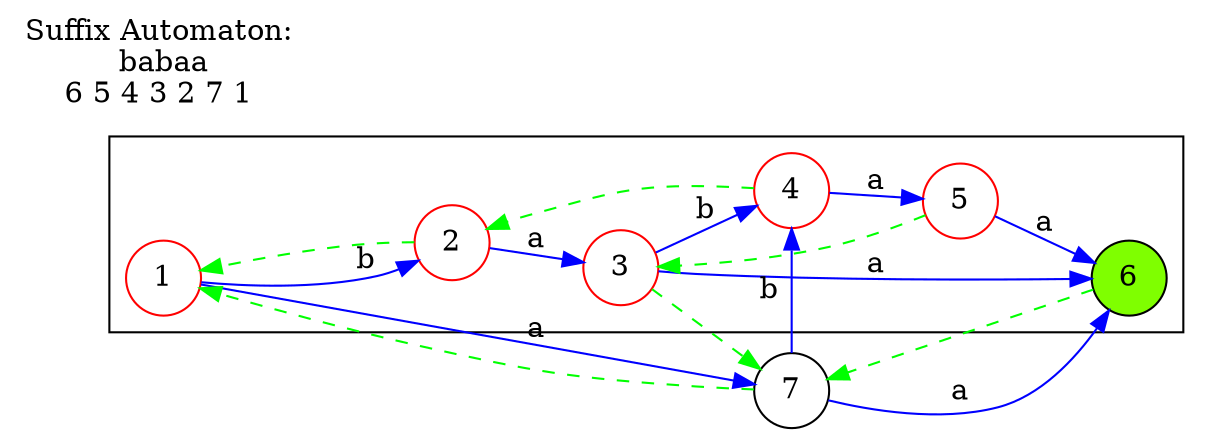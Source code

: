 digraph test{
    node[shape="circle"];
    subgraph cluster_sub{
      1,2,3,4,5,6;
    }
    rankdir=LR;
    1->7[color=blue,label="a";];
    1->2[color=blue,label="b";];
    2->3[color=blue,label="a";];
    3->6[color=blue,label="a";];
    3->4[color=blue,label="b";];
    4->5[color=blue,label="a";];
    5->6[color=blue,label="a";];
    7->6[color=blue,label="a";];
    7->4[color=blue,label="b";];
    2->1[color=green,style=dashed];
    3->7[color=green,style=dashed];
    4->2[color=green,style=dashed];
    5->3[color=green,style=dashed];
    6->7[color=green,style=dashed];
    7->1[color=green,style=dashed];
    1,2,3,4,5[color=red];
    6[style="filled",fillcolor="chartreuse"];
    "Suffix Automaton: \nbabaa\n6 5 4 3 2 7 1 "[shape=plaintext];
}